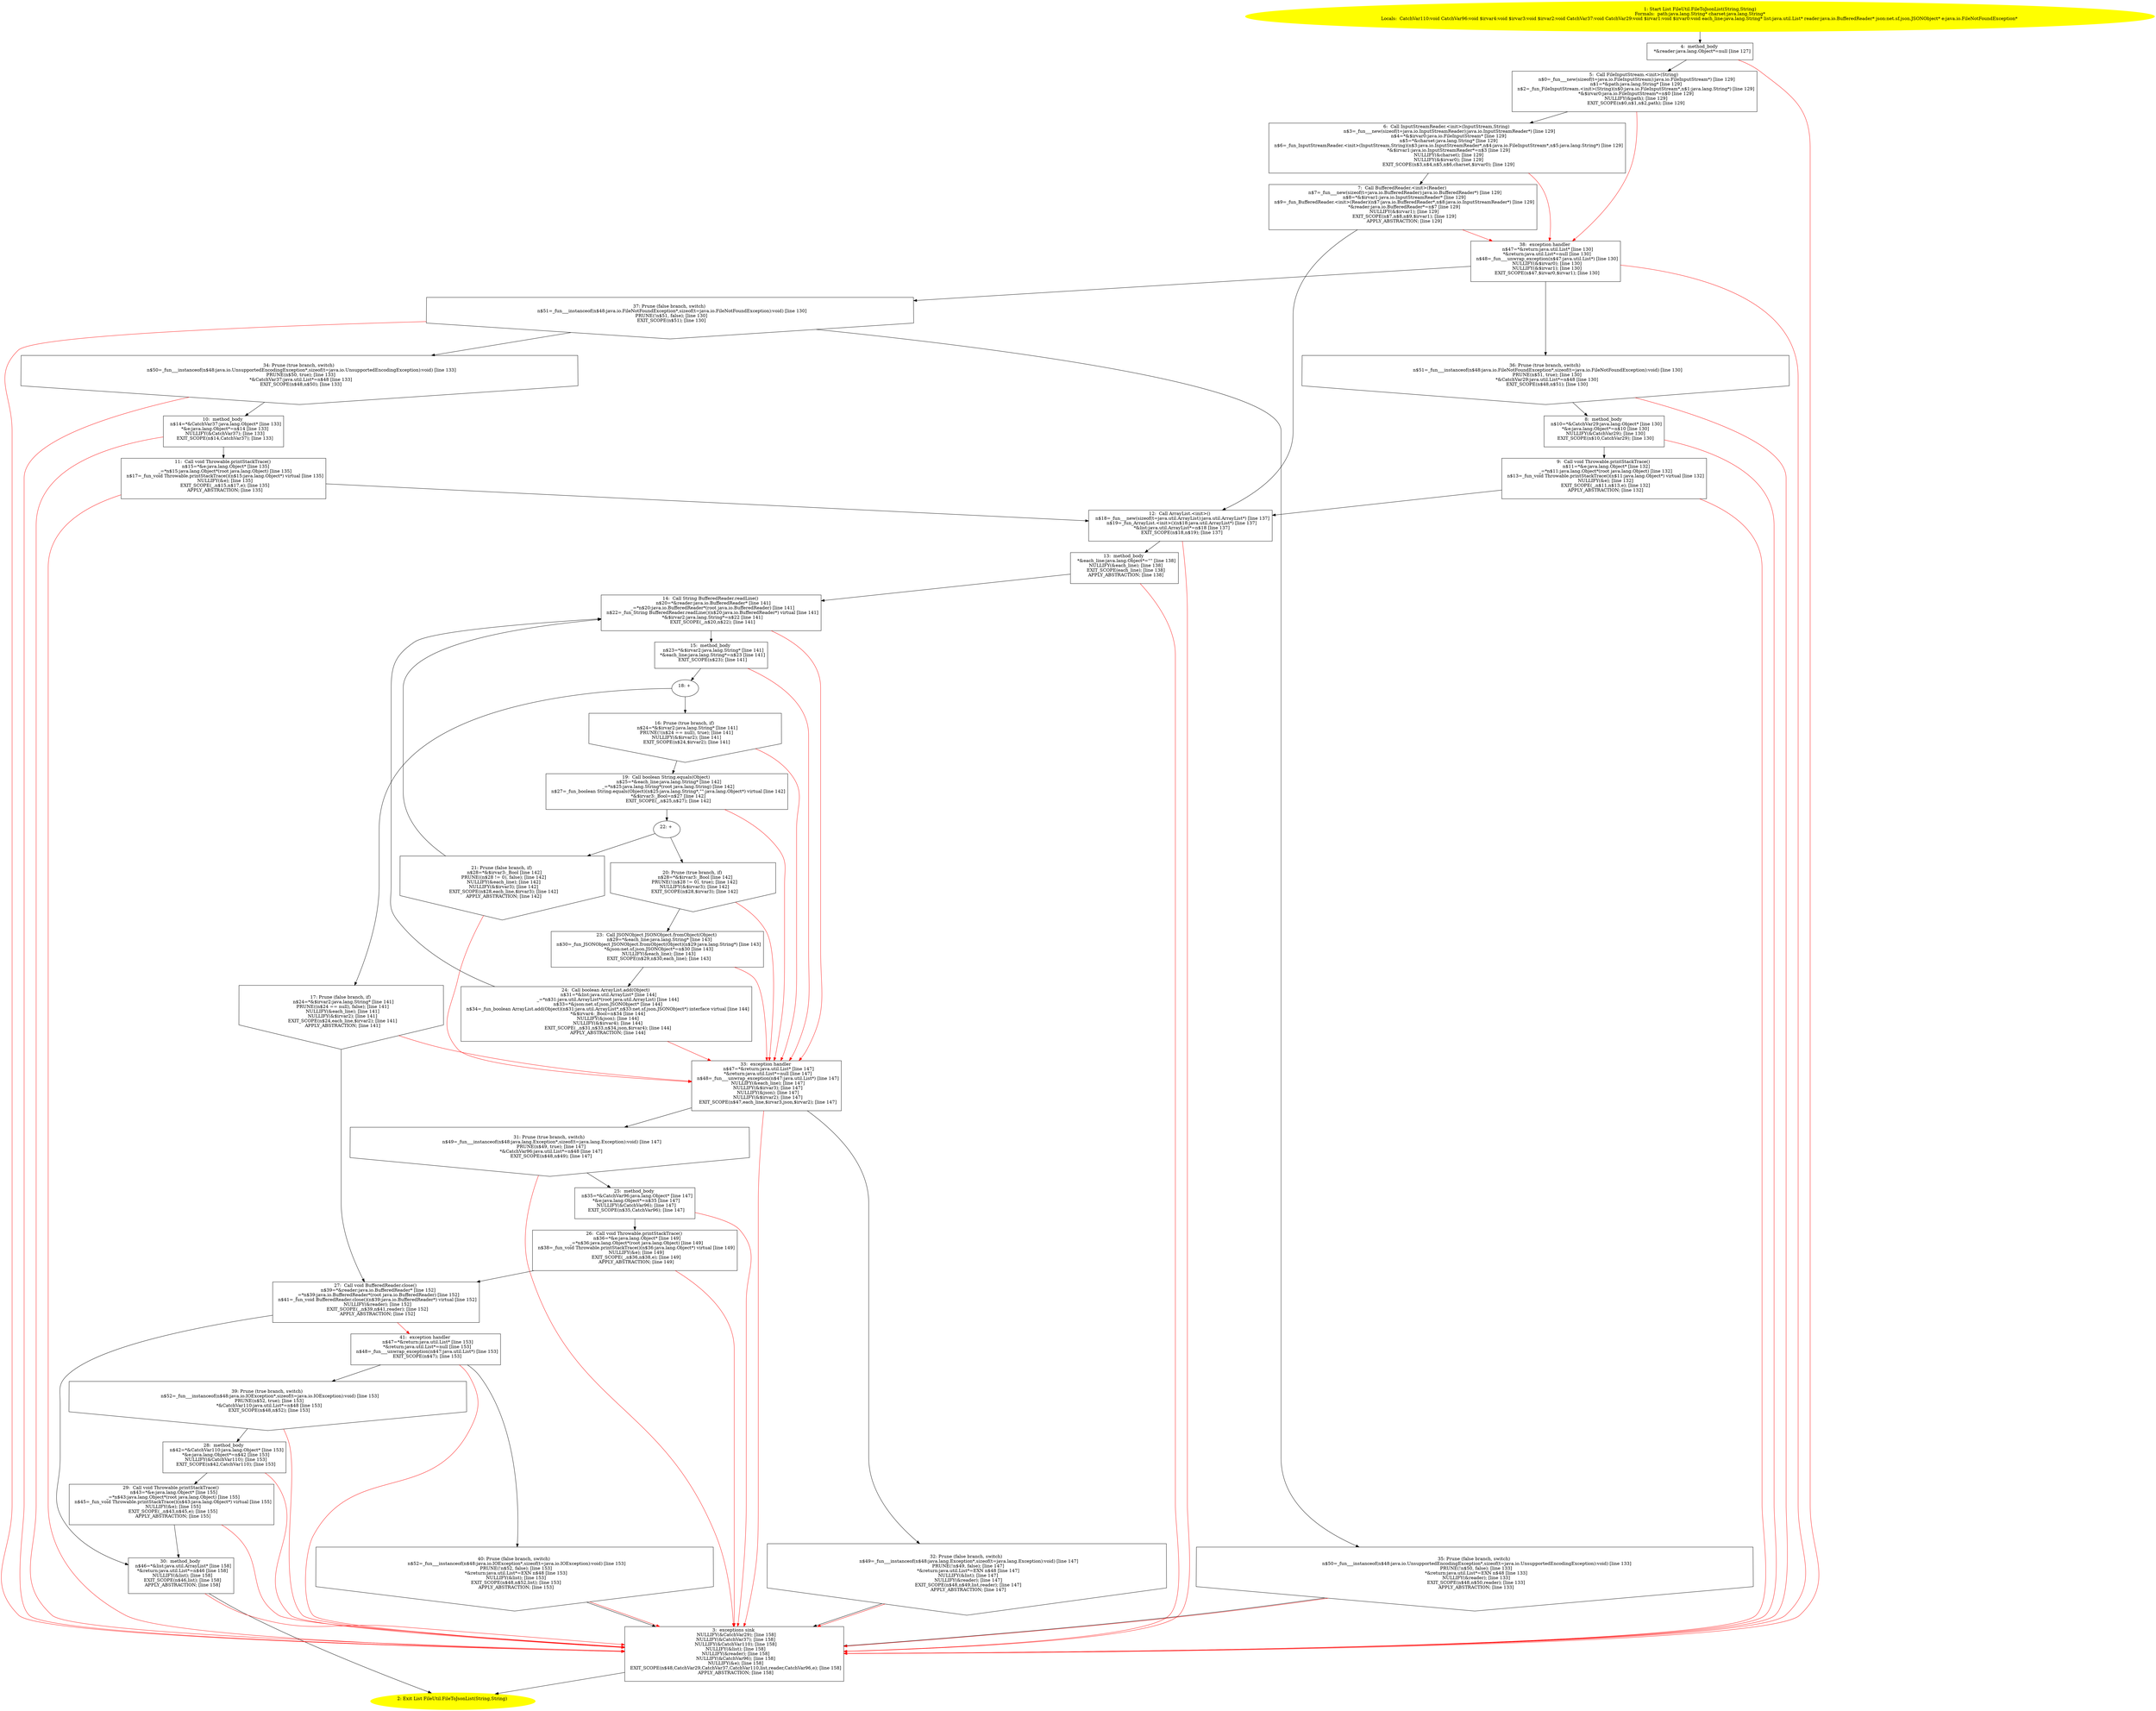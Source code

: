 /* @generated */
digraph cfg {
"com.dulishuo.util.FileUtil.FileToJsonList(java.lang.String,java.lang.String):java.util.List.15ed2d29a48925ff5f9450cc09102778_1" [label="1: Start List FileUtil.FileToJsonList(String,String)\nFormals:  path:java.lang.String* charset:java.lang.String*\nLocals:  CatchVar110:void CatchVar96:void $irvar4:void $irvar3:void $irvar2:void CatchVar37:void CatchVar29:void $irvar1:void $irvar0:void each_line:java.lang.String* list:java.util.List* reader:java.io.BufferedReader* json:net.sf.json.JSONObject* e:java.io.FileNotFoundException* \n  " color=yellow style=filled]
	

	 "com.dulishuo.util.FileUtil.FileToJsonList(java.lang.String,java.lang.String):java.util.List.15ed2d29a48925ff5f9450cc09102778_1" -> "com.dulishuo.util.FileUtil.FileToJsonList(java.lang.String,java.lang.String):java.util.List.15ed2d29a48925ff5f9450cc09102778_4" ;
"com.dulishuo.util.FileUtil.FileToJsonList(java.lang.String,java.lang.String):java.util.List.15ed2d29a48925ff5f9450cc09102778_2" [label="2: Exit List FileUtil.FileToJsonList(String,String) \n  " color=yellow style=filled]
	

"com.dulishuo.util.FileUtil.FileToJsonList(java.lang.String,java.lang.String):java.util.List.15ed2d29a48925ff5f9450cc09102778_3" [label="3:  exceptions sink \n   NULLIFY(&CatchVar29); [line 158]\n  NULLIFY(&CatchVar37); [line 158]\n  NULLIFY(&CatchVar110); [line 158]\n  NULLIFY(&list); [line 158]\n  NULLIFY(&reader); [line 158]\n  NULLIFY(&CatchVar96); [line 158]\n  NULLIFY(&e); [line 158]\n  EXIT_SCOPE(n$48,CatchVar29,CatchVar37,CatchVar110,list,reader,CatchVar96,e); [line 158]\n  APPLY_ABSTRACTION; [line 158]\n " shape="box"]
	

	 "com.dulishuo.util.FileUtil.FileToJsonList(java.lang.String,java.lang.String):java.util.List.15ed2d29a48925ff5f9450cc09102778_3" -> "com.dulishuo.util.FileUtil.FileToJsonList(java.lang.String,java.lang.String):java.util.List.15ed2d29a48925ff5f9450cc09102778_2" ;
"com.dulishuo.util.FileUtil.FileToJsonList(java.lang.String,java.lang.String):java.util.List.15ed2d29a48925ff5f9450cc09102778_4" [label="4:  method_body \n   *&reader:java.lang.Object*=null [line 127]\n " shape="box"]
	

	 "com.dulishuo.util.FileUtil.FileToJsonList(java.lang.String,java.lang.String):java.util.List.15ed2d29a48925ff5f9450cc09102778_4" -> "com.dulishuo.util.FileUtil.FileToJsonList(java.lang.String,java.lang.String):java.util.List.15ed2d29a48925ff5f9450cc09102778_5" ;
	 "com.dulishuo.util.FileUtil.FileToJsonList(java.lang.String,java.lang.String):java.util.List.15ed2d29a48925ff5f9450cc09102778_4" -> "com.dulishuo.util.FileUtil.FileToJsonList(java.lang.String,java.lang.String):java.util.List.15ed2d29a48925ff5f9450cc09102778_3" [color="red" ];
"com.dulishuo.util.FileUtil.FileToJsonList(java.lang.String,java.lang.String):java.util.List.15ed2d29a48925ff5f9450cc09102778_5" [label="5:  Call FileInputStream.<init>(String) \n   n$0=_fun___new(sizeof(t=java.io.FileInputStream):java.io.FileInputStream*) [line 129]\n  n$1=*&path:java.lang.String* [line 129]\n  n$2=_fun_FileInputStream.<init>(String)(n$0:java.io.FileInputStream*,n$1:java.lang.String*) [line 129]\n  *&$irvar0:java.io.FileInputStream*=n$0 [line 129]\n  NULLIFY(&path); [line 129]\n  EXIT_SCOPE(n$0,n$1,n$2,path); [line 129]\n " shape="box"]
	

	 "com.dulishuo.util.FileUtil.FileToJsonList(java.lang.String,java.lang.String):java.util.List.15ed2d29a48925ff5f9450cc09102778_5" -> "com.dulishuo.util.FileUtil.FileToJsonList(java.lang.String,java.lang.String):java.util.List.15ed2d29a48925ff5f9450cc09102778_6" ;
	 "com.dulishuo.util.FileUtil.FileToJsonList(java.lang.String,java.lang.String):java.util.List.15ed2d29a48925ff5f9450cc09102778_5" -> "com.dulishuo.util.FileUtil.FileToJsonList(java.lang.String,java.lang.String):java.util.List.15ed2d29a48925ff5f9450cc09102778_38" [color="red" ];
"com.dulishuo.util.FileUtil.FileToJsonList(java.lang.String,java.lang.String):java.util.List.15ed2d29a48925ff5f9450cc09102778_6" [label="6:  Call InputStreamReader.<init>(InputStream,String) \n   n$3=_fun___new(sizeof(t=java.io.InputStreamReader):java.io.InputStreamReader*) [line 129]\n  n$4=*&$irvar0:java.io.FileInputStream* [line 129]\n  n$5=*&charset:java.lang.String* [line 129]\n  n$6=_fun_InputStreamReader.<init>(InputStream,String)(n$3:java.io.InputStreamReader*,n$4:java.io.FileInputStream*,n$5:java.lang.String*) [line 129]\n  *&$irvar1:java.io.InputStreamReader*=n$3 [line 129]\n  NULLIFY(&charset); [line 129]\n  NULLIFY(&$irvar0); [line 129]\n  EXIT_SCOPE(n$3,n$4,n$5,n$6,charset,$irvar0); [line 129]\n " shape="box"]
	

	 "com.dulishuo.util.FileUtil.FileToJsonList(java.lang.String,java.lang.String):java.util.List.15ed2d29a48925ff5f9450cc09102778_6" -> "com.dulishuo.util.FileUtil.FileToJsonList(java.lang.String,java.lang.String):java.util.List.15ed2d29a48925ff5f9450cc09102778_7" ;
	 "com.dulishuo.util.FileUtil.FileToJsonList(java.lang.String,java.lang.String):java.util.List.15ed2d29a48925ff5f9450cc09102778_6" -> "com.dulishuo.util.FileUtil.FileToJsonList(java.lang.String,java.lang.String):java.util.List.15ed2d29a48925ff5f9450cc09102778_38" [color="red" ];
"com.dulishuo.util.FileUtil.FileToJsonList(java.lang.String,java.lang.String):java.util.List.15ed2d29a48925ff5f9450cc09102778_7" [label="7:  Call BufferedReader.<init>(Reader) \n   n$7=_fun___new(sizeof(t=java.io.BufferedReader):java.io.BufferedReader*) [line 129]\n  n$8=*&$irvar1:java.io.InputStreamReader* [line 129]\n  n$9=_fun_BufferedReader.<init>(Reader)(n$7:java.io.BufferedReader*,n$8:java.io.InputStreamReader*) [line 129]\n  *&reader:java.io.BufferedReader*=n$7 [line 129]\n  NULLIFY(&$irvar1); [line 129]\n  EXIT_SCOPE(n$7,n$8,n$9,$irvar1); [line 129]\n  APPLY_ABSTRACTION; [line 129]\n " shape="box"]
	

	 "com.dulishuo.util.FileUtil.FileToJsonList(java.lang.String,java.lang.String):java.util.List.15ed2d29a48925ff5f9450cc09102778_7" -> "com.dulishuo.util.FileUtil.FileToJsonList(java.lang.String,java.lang.String):java.util.List.15ed2d29a48925ff5f9450cc09102778_12" ;
	 "com.dulishuo.util.FileUtil.FileToJsonList(java.lang.String,java.lang.String):java.util.List.15ed2d29a48925ff5f9450cc09102778_7" -> "com.dulishuo.util.FileUtil.FileToJsonList(java.lang.String,java.lang.String):java.util.List.15ed2d29a48925ff5f9450cc09102778_38" [color="red" ];
"com.dulishuo.util.FileUtil.FileToJsonList(java.lang.String,java.lang.String):java.util.List.15ed2d29a48925ff5f9450cc09102778_8" [label="8:  method_body \n   n$10=*&CatchVar29:java.lang.Object* [line 130]\n  *&e:java.lang.Object*=n$10 [line 130]\n  NULLIFY(&CatchVar29); [line 130]\n  EXIT_SCOPE(n$10,CatchVar29); [line 130]\n " shape="box"]
	

	 "com.dulishuo.util.FileUtil.FileToJsonList(java.lang.String,java.lang.String):java.util.List.15ed2d29a48925ff5f9450cc09102778_8" -> "com.dulishuo.util.FileUtil.FileToJsonList(java.lang.String,java.lang.String):java.util.List.15ed2d29a48925ff5f9450cc09102778_9" ;
	 "com.dulishuo.util.FileUtil.FileToJsonList(java.lang.String,java.lang.String):java.util.List.15ed2d29a48925ff5f9450cc09102778_8" -> "com.dulishuo.util.FileUtil.FileToJsonList(java.lang.String,java.lang.String):java.util.List.15ed2d29a48925ff5f9450cc09102778_3" [color="red" ];
"com.dulishuo.util.FileUtil.FileToJsonList(java.lang.String,java.lang.String):java.util.List.15ed2d29a48925ff5f9450cc09102778_9" [label="9:  Call void Throwable.printStackTrace() \n   n$11=*&e:java.lang.Object* [line 132]\n  _=*n$11:java.lang.Object*(root java.lang.Object) [line 132]\n  n$13=_fun_void Throwable.printStackTrace()(n$11:java.lang.Object*) virtual [line 132]\n  NULLIFY(&e); [line 132]\n  EXIT_SCOPE(_,n$11,n$13,e); [line 132]\n  APPLY_ABSTRACTION; [line 132]\n " shape="box"]
	

	 "com.dulishuo.util.FileUtil.FileToJsonList(java.lang.String,java.lang.String):java.util.List.15ed2d29a48925ff5f9450cc09102778_9" -> "com.dulishuo.util.FileUtil.FileToJsonList(java.lang.String,java.lang.String):java.util.List.15ed2d29a48925ff5f9450cc09102778_12" ;
	 "com.dulishuo.util.FileUtil.FileToJsonList(java.lang.String,java.lang.String):java.util.List.15ed2d29a48925ff5f9450cc09102778_9" -> "com.dulishuo.util.FileUtil.FileToJsonList(java.lang.String,java.lang.String):java.util.List.15ed2d29a48925ff5f9450cc09102778_3" [color="red" ];
"com.dulishuo.util.FileUtil.FileToJsonList(java.lang.String,java.lang.String):java.util.List.15ed2d29a48925ff5f9450cc09102778_10" [label="10:  method_body \n   n$14=*&CatchVar37:java.lang.Object* [line 133]\n  *&e:java.lang.Object*=n$14 [line 133]\n  NULLIFY(&CatchVar37); [line 133]\n  EXIT_SCOPE(n$14,CatchVar37); [line 133]\n " shape="box"]
	

	 "com.dulishuo.util.FileUtil.FileToJsonList(java.lang.String,java.lang.String):java.util.List.15ed2d29a48925ff5f9450cc09102778_10" -> "com.dulishuo.util.FileUtil.FileToJsonList(java.lang.String,java.lang.String):java.util.List.15ed2d29a48925ff5f9450cc09102778_11" ;
	 "com.dulishuo.util.FileUtil.FileToJsonList(java.lang.String,java.lang.String):java.util.List.15ed2d29a48925ff5f9450cc09102778_10" -> "com.dulishuo.util.FileUtil.FileToJsonList(java.lang.String,java.lang.String):java.util.List.15ed2d29a48925ff5f9450cc09102778_3" [color="red" ];
"com.dulishuo.util.FileUtil.FileToJsonList(java.lang.String,java.lang.String):java.util.List.15ed2d29a48925ff5f9450cc09102778_11" [label="11:  Call void Throwable.printStackTrace() \n   n$15=*&e:java.lang.Object* [line 135]\n  _=*n$15:java.lang.Object*(root java.lang.Object) [line 135]\n  n$17=_fun_void Throwable.printStackTrace()(n$15:java.lang.Object*) virtual [line 135]\n  NULLIFY(&e); [line 135]\n  EXIT_SCOPE(_,n$15,n$17,e); [line 135]\n  APPLY_ABSTRACTION; [line 135]\n " shape="box"]
	

	 "com.dulishuo.util.FileUtil.FileToJsonList(java.lang.String,java.lang.String):java.util.List.15ed2d29a48925ff5f9450cc09102778_11" -> "com.dulishuo.util.FileUtil.FileToJsonList(java.lang.String,java.lang.String):java.util.List.15ed2d29a48925ff5f9450cc09102778_12" ;
	 "com.dulishuo.util.FileUtil.FileToJsonList(java.lang.String,java.lang.String):java.util.List.15ed2d29a48925ff5f9450cc09102778_11" -> "com.dulishuo.util.FileUtil.FileToJsonList(java.lang.String,java.lang.String):java.util.List.15ed2d29a48925ff5f9450cc09102778_3" [color="red" ];
"com.dulishuo.util.FileUtil.FileToJsonList(java.lang.String,java.lang.String):java.util.List.15ed2d29a48925ff5f9450cc09102778_12" [label="12:  Call ArrayList.<init>() \n   n$18=_fun___new(sizeof(t=java.util.ArrayList):java.util.ArrayList*) [line 137]\n  n$19=_fun_ArrayList.<init>()(n$18:java.util.ArrayList*) [line 137]\n  *&list:java.util.ArrayList*=n$18 [line 137]\n  EXIT_SCOPE(n$18,n$19); [line 137]\n " shape="box"]
	

	 "com.dulishuo.util.FileUtil.FileToJsonList(java.lang.String,java.lang.String):java.util.List.15ed2d29a48925ff5f9450cc09102778_12" -> "com.dulishuo.util.FileUtil.FileToJsonList(java.lang.String,java.lang.String):java.util.List.15ed2d29a48925ff5f9450cc09102778_13" ;
	 "com.dulishuo.util.FileUtil.FileToJsonList(java.lang.String,java.lang.String):java.util.List.15ed2d29a48925ff5f9450cc09102778_12" -> "com.dulishuo.util.FileUtil.FileToJsonList(java.lang.String,java.lang.String):java.util.List.15ed2d29a48925ff5f9450cc09102778_3" [color="red" ];
"com.dulishuo.util.FileUtil.FileToJsonList(java.lang.String,java.lang.String):java.util.List.15ed2d29a48925ff5f9450cc09102778_13" [label="13:  method_body \n   *&each_line:java.lang.Object*=\"\" [line 138]\n  NULLIFY(&each_line); [line 138]\n  EXIT_SCOPE(each_line); [line 138]\n  APPLY_ABSTRACTION; [line 138]\n " shape="box"]
	

	 "com.dulishuo.util.FileUtil.FileToJsonList(java.lang.String,java.lang.String):java.util.List.15ed2d29a48925ff5f9450cc09102778_13" -> "com.dulishuo.util.FileUtil.FileToJsonList(java.lang.String,java.lang.String):java.util.List.15ed2d29a48925ff5f9450cc09102778_14" ;
	 "com.dulishuo.util.FileUtil.FileToJsonList(java.lang.String,java.lang.String):java.util.List.15ed2d29a48925ff5f9450cc09102778_13" -> "com.dulishuo.util.FileUtil.FileToJsonList(java.lang.String,java.lang.String):java.util.List.15ed2d29a48925ff5f9450cc09102778_3" [color="red" ];
"com.dulishuo.util.FileUtil.FileToJsonList(java.lang.String,java.lang.String):java.util.List.15ed2d29a48925ff5f9450cc09102778_14" [label="14:  Call String BufferedReader.readLine() \n   n$20=*&reader:java.io.BufferedReader* [line 141]\n  _=*n$20:java.io.BufferedReader*(root java.io.BufferedReader) [line 141]\n  n$22=_fun_String BufferedReader.readLine()(n$20:java.io.BufferedReader*) virtual [line 141]\n  *&$irvar2:java.lang.String*=n$22 [line 141]\n  EXIT_SCOPE(_,n$20,n$22); [line 141]\n " shape="box"]
	

	 "com.dulishuo.util.FileUtil.FileToJsonList(java.lang.String,java.lang.String):java.util.List.15ed2d29a48925ff5f9450cc09102778_14" -> "com.dulishuo.util.FileUtil.FileToJsonList(java.lang.String,java.lang.String):java.util.List.15ed2d29a48925ff5f9450cc09102778_15" ;
	 "com.dulishuo.util.FileUtil.FileToJsonList(java.lang.String,java.lang.String):java.util.List.15ed2d29a48925ff5f9450cc09102778_14" -> "com.dulishuo.util.FileUtil.FileToJsonList(java.lang.String,java.lang.String):java.util.List.15ed2d29a48925ff5f9450cc09102778_33" [color="red" ];
"com.dulishuo.util.FileUtil.FileToJsonList(java.lang.String,java.lang.String):java.util.List.15ed2d29a48925ff5f9450cc09102778_15" [label="15:  method_body \n   n$23=*&$irvar2:java.lang.String* [line 141]\n  *&each_line:java.lang.String*=n$23 [line 141]\n  EXIT_SCOPE(n$23); [line 141]\n " shape="box"]
	

	 "com.dulishuo.util.FileUtil.FileToJsonList(java.lang.String,java.lang.String):java.util.List.15ed2d29a48925ff5f9450cc09102778_15" -> "com.dulishuo.util.FileUtil.FileToJsonList(java.lang.String,java.lang.String):java.util.List.15ed2d29a48925ff5f9450cc09102778_18" ;
	 "com.dulishuo.util.FileUtil.FileToJsonList(java.lang.String,java.lang.String):java.util.List.15ed2d29a48925ff5f9450cc09102778_15" -> "com.dulishuo.util.FileUtil.FileToJsonList(java.lang.String,java.lang.String):java.util.List.15ed2d29a48925ff5f9450cc09102778_33" [color="red" ];
"com.dulishuo.util.FileUtil.FileToJsonList(java.lang.String,java.lang.String):java.util.List.15ed2d29a48925ff5f9450cc09102778_16" [label="16: Prune (true branch, if) \n   n$24=*&$irvar2:java.lang.String* [line 141]\n  PRUNE(!(n$24 == null), true); [line 141]\n  NULLIFY(&$irvar2); [line 141]\n  EXIT_SCOPE(n$24,$irvar2); [line 141]\n " shape="invhouse"]
	

	 "com.dulishuo.util.FileUtil.FileToJsonList(java.lang.String,java.lang.String):java.util.List.15ed2d29a48925ff5f9450cc09102778_16" -> "com.dulishuo.util.FileUtil.FileToJsonList(java.lang.String,java.lang.String):java.util.List.15ed2d29a48925ff5f9450cc09102778_19" ;
	 "com.dulishuo.util.FileUtil.FileToJsonList(java.lang.String,java.lang.String):java.util.List.15ed2d29a48925ff5f9450cc09102778_16" -> "com.dulishuo.util.FileUtil.FileToJsonList(java.lang.String,java.lang.String):java.util.List.15ed2d29a48925ff5f9450cc09102778_33" [color="red" ];
"com.dulishuo.util.FileUtil.FileToJsonList(java.lang.String,java.lang.String):java.util.List.15ed2d29a48925ff5f9450cc09102778_17" [label="17: Prune (false branch, if) \n   n$24=*&$irvar2:java.lang.String* [line 141]\n  PRUNE((n$24 == null), false); [line 141]\n  NULLIFY(&each_line); [line 141]\n  NULLIFY(&$irvar2); [line 141]\n  EXIT_SCOPE(n$24,each_line,$irvar2); [line 141]\n  APPLY_ABSTRACTION; [line 141]\n " shape="invhouse"]
	

	 "com.dulishuo.util.FileUtil.FileToJsonList(java.lang.String,java.lang.String):java.util.List.15ed2d29a48925ff5f9450cc09102778_17" -> "com.dulishuo.util.FileUtil.FileToJsonList(java.lang.String,java.lang.String):java.util.List.15ed2d29a48925ff5f9450cc09102778_27" ;
	 "com.dulishuo.util.FileUtil.FileToJsonList(java.lang.String,java.lang.String):java.util.List.15ed2d29a48925ff5f9450cc09102778_17" -> "com.dulishuo.util.FileUtil.FileToJsonList(java.lang.String,java.lang.String):java.util.List.15ed2d29a48925ff5f9450cc09102778_33" [color="red" ];
"com.dulishuo.util.FileUtil.FileToJsonList(java.lang.String,java.lang.String):java.util.List.15ed2d29a48925ff5f9450cc09102778_18" [label="18: + \n  " ]
	

	 "com.dulishuo.util.FileUtil.FileToJsonList(java.lang.String,java.lang.String):java.util.List.15ed2d29a48925ff5f9450cc09102778_18" -> "com.dulishuo.util.FileUtil.FileToJsonList(java.lang.String,java.lang.String):java.util.List.15ed2d29a48925ff5f9450cc09102778_16" ;
	 "com.dulishuo.util.FileUtil.FileToJsonList(java.lang.String,java.lang.String):java.util.List.15ed2d29a48925ff5f9450cc09102778_18" -> "com.dulishuo.util.FileUtil.FileToJsonList(java.lang.String,java.lang.String):java.util.List.15ed2d29a48925ff5f9450cc09102778_17" ;
"com.dulishuo.util.FileUtil.FileToJsonList(java.lang.String,java.lang.String):java.util.List.15ed2d29a48925ff5f9450cc09102778_19" [label="19:  Call boolean String.equals(Object) \n   n$25=*&each_line:java.lang.String* [line 142]\n  _=*n$25:java.lang.String*(root java.lang.String) [line 142]\n  n$27=_fun_boolean String.equals(Object)(n$25:java.lang.String*,\"\":java.lang.Object*) virtual [line 142]\n  *&$irvar3:_Bool=n$27 [line 142]\n  EXIT_SCOPE(_,n$25,n$27); [line 142]\n " shape="box"]
	

	 "com.dulishuo.util.FileUtil.FileToJsonList(java.lang.String,java.lang.String):java.util.List.15ed2d29a48925ff5f9450cc09102778_19" -> "com.dulishuo.util.FileUtil.FileToJsonList(java.lang.String,java.lang.String):java.util.List.15ed2d29a48925ff5f9450cc09102778_22" ;
	 "com.dulishuo.util.FileUtil.FileToJsonList(java.lang.String,java.lang.String):java.util.List.15ed2d29a48925ff5f9450cc09102778_19" -> "com.dulishuo.util.FileUtil.FileToJsonList(java.lang.String,java.lang.String):java.util.List.15ed2d29a48925ff5f9450cc09102778_33" [color="red" ];
"com.dulishuo.util.FileUtil.FileToJsonList(java.lang.String,java.lang.String):java.util.List.15ed2d29a48925ff5f9450cc09102778_20" [label="20: Prune (true branch, if) \n   n$28=*&$irvar3:_Bool [line 142]\n  PRUNE(!(n$28 != 0), true); [line 142]\n  NULLIFY(&$irvar3); [line 142]\n  EXIT_SCOPE(n$28,$irvar3); [line 142]\n " shape="invhouse"]
	

	 "com.dulishuo.util.FileUtil.FileToJsonList(java.lang.String,java.lang.String):java.util.List.15ed2d29a48925ff5f9450cc09102778_20" -> "com.dulishuo.util.FileUtil.FileToJsonList(java.lang.String,java.lang.String):java.util.List.15ed2d29a48925ff5f9450cc09102778_23" ;
	 "com.dulishuo.util.FileUtil.FileToJsonList(java.lang.String,java.lang.String):java.util.List.15ed2d29a48925ff5f9450cc09102778_20" -> "com.dulishuo.util.FileUtil.FileToJsonList(java.lang.String,java.lang.String):java.util.List.15ed2d29a48925ff5f9450cc09102778_33" [color="red" ];
"com.dulishuo.util.FileUtil.FileToJsonList(java.lang.String,java.lang.String):java.util.List.15ed2d29a48925ff5f9450cc09102778_21" [label="21: Prune (false branch, if) \n   n$28=*&$irvar3:_Bool [line 142]\n  PRUNE((n$28 != 0), false); [line 142]\n  NULLIFY(&each_line); [line 142]\n  NULLIFY(&$irvar3); [line 142]\n  EXIT_SCOPE(n$28,each_line,$irvar3); [line 142]\n  APPLY_ABSTRACTION; [line 142]\n " shape="invhouse"]
	

	 "com.dulishuo.util.FileUtil.FileToJsonList(java.lang.String,java.lang.String):java.util.List.15ed2d29a48925ff5f9450cc09102778_21" -> "com.dulishuo.util.FileUtil.FileToJsonList(java.lang.String,java.lang.String):java.util.List.15ed2d29a48925ff5f9450cc09102778_14" ;
	 "com.dulishuo.util.FileUtil.FileToJsonList(java.lang.String,java.lang.String):java.util.List.15ed2d29a48925ff5f9450cc09102778_21" -> "com.dulishuo.util.FileUtil.FileToJsonList(java.lang.String,java.lang.String):java.util.List.15ed2d29a48925ff5f9450cc09102778_33" [color="red" ];
"com.dulishuo.util.FileUtil.FileToJsonList(java.lang.String,java.lang.String):java.util.List.15ed2d29a48925ff5f9450cc09102778_22" [label="22: + \n  " ]
	

	 "com.dulishuo.util.FileUtil.FileToJsonList(java.lang.String,java.lang.String):java.util.List.15ed2d29a48925ff5f9450cc09102778_22" -> "com.dulishuo.util.FileUtil.FileToJsonList(java.lang.String,java.lang.String):java.util.List.15ed2d29a48925ff5f9450cc09102778_20" ;
	 "com.dulishuo.util.FileUtil.FileToJsonList(java.lang.String,java.lang.String):java.util.List.15ed2d29a48925ff5f9450cc09102778_22" -> "com.dulishuo.util.FileUtil.FileToJsonList(java.lang.String,java.lang.String):java.util.List.15ed2d29a48925ff5f9450cc09102778_21" ;
"com.dulishuo.util.FileUtil.FileToJsonList(java.lang.String,java.lang.String):java.util.List.15ed2d29a48925ff5f9450cc09102778_23" [label="23:  Call JSONObject JSONObject.fromObject(Object) \n   n$29=*&each_line:java.lang.String* [line 143]\n  n$30=_fun_JSONObject JSONObject.fromObject(Object)(n$29:java.lang.String*) [line 143]\n  *&json:net.sf.json.JSONObject*=n$30 [line 143]\n  NULLIFY(&each_line); [line 143]\n  EXIT_SCOPE(n$29,n$30,each_line); [line 143]\n " shape="box"]
	

	 "com.dulishuo.util.FileUtil.FileToJsonList(java.lang.String,java.lang.String):java.util.List.15ed2d29a48925ff5f9450cc09102778_23" -> "com.dulishuo.util.FileUtil.FileToJsonList(java.lang.String,java.lang.String):java.util.List.15ed2d29a48925ff5f9450cc09102778_24" ;
	 "com.dulishuo.util.FileUtil.FileToJsonList(java.lang.String,java.lang.String):java.util.List.15ed2d29a48925ff5f9450cc09102778_23" -> "com.dulishuo.util.FileUtil.FileToJsonList(java.lang.String,java.lang.String):java.util.List.15ed2d29a48925ff5f9450cc09102778_33" [color="red" ];
"com.dulishuo.util.FileUtil.FileToJsonList(java.lang.String,java.lang.String):java.util.List.15ed2d29a48925ff5f9450cc09102778_24" [label="24:  Call boolean ArrayList.add(Object) \n   n$31=*&list:java.util.ArrayList* [line 144]\n  _=*n$31:java.util.ArrayList*(root java.util.ArrayList) [line 144]\n  n$33=*&json:net.sf.json.JSONObject* [line 144]\n  n$34=_fun_boolean ArrayList.add(Object)(n$31:java.util.ArrayList*,n$33:net.sf.json.JSONObject*) interface virtual [line 144]\n  *&$irvar4:_Bool=n$34 [line 144]\n  NULLIFY(&json); [line 144]\n  NULLIFY(&$irvar4); [line 144]\n  EXIT_SCOPE(_,n$31,n$33,n$34,json,$irvar4); [line 144]\n  APPLY_ABSTRACTION; [line 144]\n " shape="box"]
	

	 "com.dulishuo.util.FileUtil.FileToJsonList(java.lang.String,java.lang.String):java.util.List.15ed2d29a48925ff5f9450cc09102778_24" -> "com.dulishuo.util.FileUtil.FileToJsonList(java.lang.String,java.lang.String):java.util.List.15ed2d29a48925ff5f9450cc09102778_14" ;
	 "com.dulishuo.util.FileUtil.FileToJsonList(java.lang.String,java.lang.String):java.util.List.15ed2d29a48925ff5f9450cc09102778_24" -> "com.dulishuo.util.FileUtil.FileToJsonList(java.lang.String,java.lang.String):java.util.List.15ed2d29a48925ff5f9450cc09102778_33" [color="red" ];
"com.dulishuo.util.FileUtil.FileToJsonList(java.lang.String,java.lang.String):java.util.List.15ed2d29a48925ff5f9450cc09102778_25" [label="25:  method_body \n   n$35=*&CatchVar96:java.lang.Object* [line 147]\n  *&e:java.lang.Object*=n$35 [line 147]\n  NULLIFY(&CatchVar96); [line 147]\n  EXIT_SCOPE(n$35,CatchVar96); [line 147]\n " shape="box"]
	

	 "com.dulishuo.util.FileUtil.FileToJsonList(java.lang.String,java.lang.String):java.util.List.15ed2d29a48925ff5f9450cc09102778_25" -> "com.dulishuo.util.FileUtil.FileToJsonList(java.lang.String,java.lang.String):java.util.List.15ed2d29a48925ff5f9450cc09102778_26" ;
	 "com.dulishuo.util.FileUtil.FileToJsonList(java.lang.String,java.lang.String):java.util.List.15ed2d29a48925ff5f9450cc09102778_25" -> "com.dulishuo.util.FileUtil.FileToJsonList(java.lang.String,java.lang.String):java.util.List.15ed2d29a48925ff5f9450cc09102778_3" [color="red" ];
"com.dulishuo.util.FileUtil.FileToJsonList(java.lang.String,java.lang.String):java.util.List.15ed2d29a48925ff5f9450cc09102778_26" [label="26:  Call void Throwable.printStackTrace() \n   n$36=*&e:java.lang.Object* [line 149]\n  _=*n$36:java.lang.Object*(root java.lang.Object) [line 149]\n  n$38=_fun_void Throwable.printStackTrace()(n$36:java.lang.Object*) virtual [line 149]\n  NULLIFY(&e); [line 149]\n  EXIT_SCOPE(_,n$36,n$38,e); [line 149]\n  APPLY_ABSTRACTION; [line 149]\n " shape="box"]
	

	 "com.dulishuo.util.FileUtil.FileToJsonList(java.lang.String,java.lang.String):java.util.List.15ed2d29a48925ff5f9450cc09102778_26" -> "com.dulishuo.util.FileUtil.FileToJsonList(java.lang.String,java.lang.String):java.util.List.15ed2d29a48925ff5f9450cc09102778_27" ;
	 "com.dulishuo.util.FileUtil.FileToJsonList(java.lang.String,java.lang.String):java.util.List.15ed2d29a48925ff5f9450cc09102778_26" -> "com.dulishuo.util.FileUtil.FileToJsonList(java.lang.String,java.lang.String):java.util.List.15ed2d29a48925ff5f9450cc09102778_3" [color="red" ];
"com.dulishuo.util.FileUtil.FileToJsonList(java.lang.String,java.lang.String):java.util.List.15ed2d29a48925ff5f9450cc09102778_27" [label="27:  Call void BufferedReader.close() \n   n$39=*&reader:java.io.BufferedReader* [line 152]\n  _=*n$39:java.io.BufferedReader*(root java.io.BufferedReader) [line 152]\n  n$41=_fun_void BufferedReader.close()(n$39:java.io.BufferedReader*) virtual [line 152]\n  NULLIFY(&reader); [line 152]\n  EXIT_SCOPE(_,n$39,n$41,reader); [line 152]\n  APPLY_ABSTRACTION; [line 152]\n " shape="box"]
	

	 "com.dulishuo.util.FileUtil.FileToJsonList(java.lang.String,java.lang.String):java.util.List.15ed2d29a48925ff5f9450cc09102778_27" -> "com.dulishuo.util.FileUtil.FileToJsonList(java.lang.String,java.lang.String):java.util.List.15ed2d29a48925ff5f9450cc09102778_30" ;
	 "com.dulishuo.util.FileUtil.FileToJsonList(java.lang.String,java.lang.String):java.util.List.15ed2d29a48925ff5f9450cc09102778_27" -> "com.dulishuo.util.FileUtil.FileToJsonList(java.lang.String,java.lang.String):java.util.List.15ed2d29a48925ff5f9450cc09102778_41" [color="red" ];
"com.dulishuo.util.FileUtil.FileToJsonList(java.lang.String,java.lang.String):java.util.List.15ed2d29a48925ff5f9450cc09102778_28" [label="28:  method_body \n   n$42=*&CatchVar110:java.lang.Object* [line 153]\n  *&e:java.lang.Object*=n$42 [line 153]\n  NULLIFY(&CatchVar110); [line 153]\n  EXIT_SCOPE(n$42,CatchVar110); [line 153]\n " shape="box"]
	

	 "com.dulishuo.util.FileUtil.FileToJsonList(java.lang.String,java.lang.String):java.util.List.15ed2d29a48925ff5f9450cc09102778_28" -> "com.dulishuo.util.FileUtil.FileToJsonList(java.lang.String,java.lang.String):java.util.List.15ed2d29a48925ff5f9450cc09102778_29" ;
	 "com.dulishuo.util.FileUtil.FileToJsonList(java.lang.String,java.lang.String):java.util.List.15ed2d29a48925ff5f9450cc09102778_28" -> "com.dulishuo.util.FileUtil.FileToJsonList(java.lang.String,java.lang.String):java.util.List.15ed2d29a48925ff5f9450cc09102778_3" [color="red" ];
"com.dulishuo.util.FileUtil.FileToJsonList(java.lang.String,java.lang.String):java.util.List.15ed2d29a48925ff5f9450cc09102778_29" [label="29:  Call void Throwable.printStackTrace() \n   n$43=*&e:java.lang.Object* [line 155]\n  _=*n$43:java.lang.Object*(root java.lang.Object) [line 155]\n  n$45=_fun_void Throwable.printStackTrace()(n$43:java.lang.Object*) virtual [line 155]\n  NULLIFY(&e); [line 155]\n  EXIT_SCOPE(_,n$43,n$45,e); [line 155]\n  APPLY_ABSTRACTION; [line 155]\n " shape="box"]
	

	 "com.dulishuo.util.FileUtil.FileToJsonList(java.lang.String,java.lang.String):java.util.List.15ed2d29a48925ff5f9450cc09102778_29" -> "com.dulishuo.util.FileUtil.FileToJsonList(java.lang.String,java.lang.String):java.util.List.15ed2d29a48925ff5f9450cc09102778_30" ;
	 "com.dulishuo.util.FileUtil.FileToJsonList(java.lang.String,java.lang.String):java.util.List.15ed2d29a48925ff5f9450cc09102778_29" -> "com.dulishuo.util.FileUtil.FileToJsonList(java.lang.String,java.lang.String):java.util.List.15ed2d29a48925ff5f9450cc09102778_3" [color="red" ];
"com.dulishuo.util.FileUtil.FileToJsonList(java.lang.String,java.lang.String):java.util.List.15ed2d29a48925ff5f9450cc09102778_30" [label="30:  method_body \n   n$46=*&list:java.util.ArrayList* [line 158]\n  *&return:java.util.List*=n$46 [line 158]\n  NULLIFY(&list); [line 158]\n  EXIT_SCOPE(n$46,list); [line 158]\n  APPLY_ABSTRACTION; [line 158]\n " shape="box"]
	

	 "com.dulishuo.util.FileUtil.FileToJsonList(java.lang.String,java.lang.String):java.util.List.15ed2d29a48925ff5f9450cc09102778_30" -> "com.dulishuo.util.FileUtil.FileToJsonList(java.lang.String,java.lang.String):java.util.List.15ed2d29a48925ff5f9450cc09102778_2" ;
	 "com.dulishuo.util.FileUtil.FileToJsonList(java.lang.String,java.lang.String):java.util.List.15ed2d29a48925ff5f9450cc09102778_30" -> "com.dulishuo.util.FileUtil.FileToJsonList(java.lang.String,java.lang.String):java.util.List.15ed2d29a48925ff5f9450cc09102778_3" [color="red" ];
"com.dulishuo.util.FileUtil.FileToJsonList(java.lang.String,java.lang.String):java.util.List.15ed2d29a48925ff5f9450cc09102778_31" [label="31: Prune (true branch, switch) \n   n$49=_fun___instanceof(n$48:java.lang.Exception*,sizeof(t=java.lang.Exception):void) [line 147]\n  PRUNE(n$49, true); [line 147]\n  *&CatchVar96:java.util.List*=n$48 [line 147]\n  EXIT_SCOPE(n$48,n$49); [line 147]\n " shape="invhouse"]
	

	 "com.dulishuo.util.FileUtil.FileToJsonList(java.lang.String,java.lang.String):java.util.List.15ed2d29a48925ff5f9450cc09102778_31" -> "com.dulishuo.util.FileUtil.FileToJsonList(java.lang.String,java.lang.String):java.util.List.15ed2d29a48925ff5f9450cc09102778_25" ;
	 "com.dulishuo.util.FileUtil.FileToJsonList(java.lang.String,java.lang.String):java.util.List.15ed2d29a48925ff5f9450cc09102778_31" -> "com.dulishuo.util.FileUtil.FileToJsonList(java.lang.String,java.lang.String):java.util.List.15ed2d29a48925ff5f9450cc09102778_3" [color="red" ];
"com.dulishuo.util.FileUtil.FileToJsonList(java.lang.String,java.lang.String):java.util.List.15ed2d29a48925ff5f9450cc09102778_32" [label="32: Prune (false branch, switch) \n   n$49=_fun___instanceof(n$48:java.lang.Exception*,sizeof(t=java.lang.Exception):void) [line 147]\n  PRUNE(!n$49, false); [line 147]\n  *&return:java.util.List*=EXN n$48 [line 147]\n  NULLIFY(&list); [line 147]\n  NULLIFY(&reader); [line 147]\n  EXIT_SCOPE(n$48,n$49,list,reader); [line 147]\n  APPLY_ABSTRACTION; [line 147]\n " shape="invhouse"]
	

	 "com.dulishuo.util.FileUtil.FileToJsonList(java.lang.String,java.lang.String):java.util.List.15ed2d29a48925ff5f9450cc09102778_32" -> "com.dulishuo.util.FileUtil.FileToJsonList(java.lang.String,java.lang.String):java.util.List.15ed2d29a48925ff5f9450cc09102778_3" ;
	 "com.dulishuo.util.FileUtil.FileToJsonList(java.lang.String,java.lang.String):java.util.List.15ed2d29a48925ff5f9450cc09102778_32" -> "com.dulishuo.util.FileUtil.FileToJsonList(java.lang.String,java.lang.String):java.util.List.15ed2d29a48925ff5f9450cc09102778_3" [color="red" ];
"com.dulishuo.util.FileUtil.FileToJsonList(java.lang.String,java.lang.String):java.util.List.15ed2d29a48925ff5f9450cc09102778_33" [label="33:  exception handler \n   n$47=*&return:java.util.List* [line 147]\n  *&return:java.util.List*=null [line 147]\n  n$48=_fun___unwrap_exception(n$47:java.util.List*) [line 147]\n  NULLIFY(&each_line); [line 147]\n  NULLIFY(&$irvar3); [line 147]\n  NULLIFY(&json); [line 147]\n  NULLIFY(&$irvar2); [line 147]\n  EXIT_SCOPE(n$47,each_line,$irvar3,json,$irvar2); [line 147]\n " shape="box"]
	

	 "com.dulishuo.util.FileUtil.FileToJsonList(java.lang.String,java.lang.String):java.util.List.15ed2d29a48925ff5f9450cc09102778_33" -> "com.dulishuo.util.FileUtil.FileToJsonList(java.lang.String,java.lang.String):java.util.List.15ed2d29a48925ff5f9450cc09102778_31" ;
	 "com.dulishuo.util.FileUtil.FileToJsonList(java.lang.String,java.lang.String):java.util.List.15ed2d29a48925ff5f9450cc09102778_33" -> "com.dulishuo.util.FileUtil.FileToJsonList(java.lang.String,java.lang.String):java.util.List.15ed2d29a48925ff5f9450cc09102778_32" ;
	 "com.dulishuo.util.FileUtil.FileToJsonList(java.lang.String,java.lang.String):java.util.List.15ed2d29a48925ff5f9450cc09102778_33" -> "com.dulishuo.util.FileUtil.FileToJsonList(java.lang.String,java.lang.String):java.util.List.15ed2d29a48925ff5f9450cc09102778_3" [color="red" ];
"com.dulishuo.util.FileUtil.FileToJsonList(java.lang.String,java.lang.String):java.util.List.15ed2d29a48925ff5f9450cc09102778_34" [label="34: Prune (true branch, switch) \n   n$50=_fun___instanceof(n$48:java.io.UnsupportedEncodingException*,sizeof(t=java.io.UnsupportedEncodingException):void) [line 133]\n  PRUNE(n$50, true); [line 133]\n  *&CatchVar37:java.util.List*=n$48 [line 133]\n  EXIT_SCOPE(n$48,n$50); [line 133]\n " shape="invhouse"]
	

	 "com.dulishuo.util.FileUtil.FileToJsonList(java.lang.String,java.lang.String):java.util.List.15ed2d29a48925ff5f9450cc09102778_34" -> "com.dulishuo.util.FileUtil.FileToJsonList(java.lang.String,java.lang.String):java.util.List.15ed2d29a48925ff5f9450cc09102778_10" ;
	 "com.dulishuo.util.FileUtil.FileToJsonList(java.lang.String,java.lang.String):java.util.List.15ed2d29a48925ff5f9450cc09102778_34" -> "com.dulishuo.util.FileUtil.FileToJsonList(java.lang.String,java.lang.String):java.util.List.15ed2d29a48925ff5f9450cc09102778_3" [color="red" ];
"com.dulishuo.util.FileUtil.FileToJsonList(java.lang.String,java.lang.String):java.util.List.15ed2d29a48925ff5f9450cc09102778_35" [label="35: Prune (false branch, switch) \n   n$50=_fun___instanceof(n$48:java.io.UnsupportedEncodingException*,sizeof(t=java.io.UnsupportedEncodingException):void) [line 133]\n  PRUNE(!n$50, false); [line 133]\n  *&return:java.util.List*=EXN n$48 [line 133]\n  NULLIFY(&reader); [line 133]\n  EXIT_SCOPE(n$48,n$50,reader); [line 133]\n  APPLY_ABSTRACTION; [line 133]\n " shape="invhouse"]
	

	 "com.dulishuo.util.FileUtil.FileToJsonList(java.lang.String,java.lang.String):java.util.List.15ed2d29a48925ff5f9450cc09102778_35" -> "com.dulishuo.util.FileUtil.FileToJsonList(java.lang.String,java.lang.String):java.util.List.15ed2d29a48925ff5f9450cc09102778_3" ;
	 "com.dulishuo.util.FileUtil.FileToJsonList(java.lang.String,java.lang.String):java.util.List.15ed2d29a48925ff5f9450cc09102778_35" -> "com.dulishuo.util.FileUtil.FileToJsonList(java.lang.String,java.lang.String):java.util.List.15ed2d29a48925ff5f9450cc09102778_3" [color="red" ];
"com.dulishuo.util.FileUtil.FileToJsonList(java.lang.String,java.lang.String):java.util.List.15ed2d29a48925ff5f9450cc09102778_36" [label="36: Prune (true branch, switch) \n   n$51=_fun___instanceof(n$48:java.io.FileNotFoundException*,sizeof(t=java.io.FileNotFoundException):void) [line 130]\n  PRUNE(n$51, true); [line 130]\n  *&CatchVar29:java.util.List*=n$48 [line 130]\n  EXIT_SCOPE(n$48,n$51); [line 130]\n " shape="invhouse"]
	

	 "com.dulishuo.util.FileUtil.FileToJsonList(java.lang.String,java.lang.String):java.util.List.15ed2d29a48925ff5f9450cc09102778_36" -> "com.dulishuo.util.FileUtil.FileToJsonList(java.lang.String,java.lang.String):java.util.List.15ed2d29a48925ff5f9450cc09102778_8" ;
	 "com.dulishuo.util.FileUtil.FileToJsonList(java.lang.String,java.lang.String):java.util.List.15ed2d29a48925ff5f9450cc09102778_36" -> "com.dulishuo.util.FileUtil.FileToJsonList(java.lang.String,java.lang.String):java.util.List.15ed2d29a48925ff5f9450cc09102778_3" [color="red" ];
"com.dulishuo.util.FileUtil.FileToJsonList(java.lang.String,java.lang.String):java.util.List.15ed2d29a48925ff5f9450cc09102778_37" [label="37: Prune (false branch, switch) \n   n$51=_fun___instanceof(n$48:java.io.FileNotFoundException*,sizeof(t=java.io.FileNotFoundException):void) [line 130]\n  PRUNE(!n$51, false); [line 130]\n  EXIT_SCOPE(n$51); [line 130]\n " shape="invhouse"]
	

	 "com.dulishuo.util.FileUtil.FileToJsonList(java.lang.String,java.lang.String):java.util.List.15ed2d29a48925ff5f9450cc09102778_37" -> "com.dulishuo.util.FileUtil.FileToJsonList(java.lang.String,java.lang.String):java.util.List.15ed2d29a48925ff5f9450cc09102778_34" ;
	 "com.dulishuo.util.FileUtil.FileToJsonList(java.lang.String,java.lang.String):java.util.List.15ed2d29a48925ff5f9450cc09102778_37" -> "com.dulishuo.util.FileUtil.FileToJsonList(java.lang.String,java.lang.String):java.util.List.15ed2d29a48925ff5f9450cc09102778_35" ;
	 "com.dulishuo.util.FileUtil.FileToJsonList(java.lang.String,java.lang.String):java.util.List.15ed2d29a48925ff5f9450cc09102778_37" -> "com.dulishuo.util.FileUtil.FileToJsonList(java.lang.String,java.lang.String):java.util.List.15ed2d29a48925ff5f9450cc09102778_3" [color="red" ];
"com.dulishuo.util.FileUtil.FileToJsonList(java.lang.String,java.lang.String):java.util.List.15ed2d29a48925ff5f9450cc09102778_38" [label="38:  exception handler \n   n$47=*&return:java.util.List* [line 130]\n  *&return:java.util.List*=null [line 130]\n  n$48=_fun___unwrap_exception(n$47:java.util.List*) [line 130]\n  NULLIFY(&$irvar0); [line 130]\n  NULLIFY(&$irvar1); [line 130]\n  EXIT_SCOPE(n$47,$irvar0,$irvar1); [line 130]\n " shape="box"]
	

	 "com.dulishuo.util.FileUtil.FileToJsonList(java.lang.String,java.lang.String):java.util.List.15ed2d29a48925ff5f9450cc09102778_38" -> "com.dulishuo.util.FileUtil.FileToJsonList(java.lang.String,java.lang.String):java.util.List.15ed2d29a48925ff5f9450cc09102778_36" ;
	 "com.dulishuo.util.FileUtil.FileToJsonList(java.lang.String,java.lang.String):java.util.List.15ed2d29a48925ff5f9450cc09102778_38" -> "com.dulishuo.util.FileUtil.FileToJsonList(java.lang.String,java.lang.String):java.util.List.15ed2d29a48925ff5f9450cc09102778_37" ;
	 "com.dulishuo.util.FileUtil.FileToJsonList(java.lang.String,java.lang.String):java.util.List.15ed2d29a48925ff5f9450cc09102778_38" -> "com.dulishuo.util.FileUtil.FileToJsonList(java.lang.String,java.lang.String):java.util.List.15ed2d29a48925ff5f9450cc09102778_3" [color="red" ];
"com.dulishuo.util.FileUtil.FileToJsonList(java.lang.String,java.lang.String):java.util.List.15ed2d29a48925ff5f9450cc09102778_39" [label="39: Prune (true branch, switch) \n   n$52=_fun___instanceof(n$48:java.io.IOException*,sizeof(t=java.io.IOException):void) [line 153]\n  PRUNE(n$52, true); [line 153]\n  *&CatchVar110:java.util.List*=n$48 [line 153]\n  EXIT_SCOPE(n$48,n$52); [line 153]\n " shape="invhouse"]
	

	 "com.dulishuo.util.FileUtil.FileToJsonList(java.lang.String,java.lang.String):java.util.List.15ed2d29a48925ff5f9450cc09102778_39" -> "com.dulishuo.util.FileUtil.FileToJsonList(java.lang.String,java.lang.String):java.util.List.15ed2d29a48925ff5f9450cc09102778_28" ;
	 "com.dulishuo.util.FileUtil.FileToJsonList(java.lang.String,java.lang.String):java.util.List.15ed2d29a48925ff5f9450cc09102778_39" -> "com.dulishuo.util.FileUtil.FileToJsonList(java.lang.String,java.lang.String):java.util.List.15ed2d29a48925ff5f9450cc09102778_3" [color="red" ];
"com.dulishuo.util.FileUtil.FileToJsonList(java.lang.String,java.lang.String):java.util.List.15ed2d29a48925ff5f9450cc09102778_40" [label="40: Prune (false branch, switch) \n   n$52=_fun___instanceof(n$48:java.io.IOException*,sizeof(t=java.io.IOException):void) [line 153]\n  PRUNE(!n$52, false); [line 153]\n  *&return:java.util.List*=EXN n$48 [line 153]\n  NULLIFY(&list); [line 153]\n  EXIT_SCOPE(n$48,n$52,list); [line 153]\n  APPLY_ABSTRACTION; [line 153]\n " shape="invhouse"]
	

	 "com.dulishuo.util.FileUtil.FileToJsonList(java.lang.String,java.lang.String):java.util.List.15ed2d29a48925ff5f9450cc09102778_40" -> "com.dulishuo.util.FileUtil.FileToJsonList(java.lang.String,java.lang.String):java.util.List.15ed2d29a48925ff5f9450cc09102778_3" ;
	 "com.dulishuo.util.FileUtil.FileToJsonList(java.lang.String,java.lang.String):java.util.List.15ed2d29a48925ff5f9450cc09102778_40" -> "com.dulishuo.util.FileUtil.FileToJsonList(java.lang.String,java.lang.String):java.util.List.15ed2d29a48925ff5f9450cc09102778_3" [color="red" ];
"com.dulishuo.util.FileUtil.FileToJsonList(java.lang.String,java.lang.String):java.util.List.15ed2d29a48925ff5f9450cc09102778_41" [label="41:  exception handler \n   n$47=*&return:java.util.List* [line 153]\n  *&return:java.util.List*=null [line 153]\n  n$48=_fun___unwrap_exception(n$47:java.util.List*) [line 153]\n  EXIT_SCOPE(n$47); [line 153]\n " shape="box"]
	

	 "com.dulishuo.util.FileUtil.FileToJsonList(java.lang.String,java.lang.String):java.util.List.15ed2d29a48925ff5f9450cc09102778_41" -> "com.dulishuo.util.FileUtil.FileToJsonList(java.lang.String,java.lang.String):java.util.List.15ed2d29a48925ff5f9450cc09102778_39" ;
	 "com.dulishuo.util.FileUtil.FileToJsonList(java.lang.String,java.lang.String):java.util.List.15ed2d29a48925ff5f9450cc09102778_41" -> "com.dulishuo.util.FileUtil.FileToJsonList(java.lang.String,java.lang.String):java.util.List.15ed2d29a48925ff5f9450cc09102778_40" ;
	 "com.dulishuo.util.FileUtil.FileToJsonList(java.lang.String,java.lang.String):java.util.List.15ed2d29a48925ff5f9450cc09102778_41" -> "com.dulishuo.util.FileUtil.FileToJsonList(java.lang.String,java.lang.String):java.util.List.15ed2d29a48925ff5f9450cc09102778_3" [color="red" ];
}
